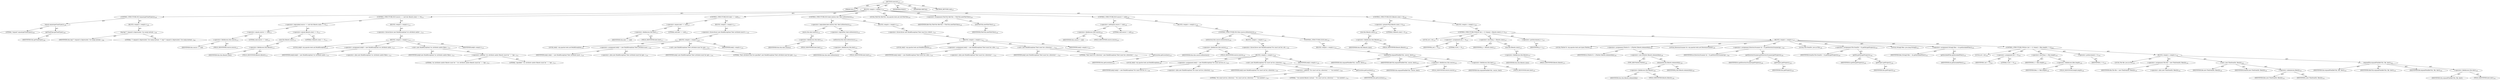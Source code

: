digraph "execute" {  
"111669149696" [label = <(METHOD,execute)<SUB>107</SUB>> ]
"115964116992" [label = <(PARAM,this)<SUB>107</SUB>> ]
"25769803776" [label = <(BLOCK,&lt;empty&gt;,&lt;empty&gt;)<SUB>107</SUB>> ]
"47244640256" [label = <(CONTROL_STRUCTURE,IF,if (equals(getTaskType())))<SUB>108</SUB>> ]
"30064771072" [label = <(equals,equals(getTaskType()))<SUB>108</SUB>> ]
"90194313216" [label = <(LITERAL,&quot;expand&quot;,equals(getTaskType()))<SUB>108</SUB>> ]
"30064771073" [label = <(getTaskType,getTaskType())<SUB>108</SUB>> ]
"68719476736" [label = <(IDENTIFIER,this,getTaskType())<SUB>108</SUB>> ]
"25769803777" [label = <(BLOCK,&lt;empty&gt;,&lt;empty&gt;)<SUB>108</SUB>> ]
"30064771074" [label = <(log,log(&quot;!! expand is deprecated. Use unzip instead...)<SUB>109</SUB>> ]
"68719476737" [label = <(IDENTIFIER,this,log(&quot;!! expand is deprecated. Use unzip instead...)<SUB>109</SUB>> ]
"90194313217" [label = <(LITERAL,&quot;!! expand is deprecated. Use unzip instead. !!&quot;,log(&quot;!! expand is deprecated. Use unzip instead...)<SUB>109</SUB>> ]
"47244640257" [label = <(CONTROL_STRUCTURE,IF,if (source == null &amp;&amp; filesets.size() == 0))<SUB>112</SUB>> ]
"30064771075" [label = <(&lt;operator&gt;.logicalAnd,source == null &amp;&amp; filesets.size() == 0)<SUB>112</SUB>> ]
"30064771076" [label = <(&lt;operator&gt;.equals,source == null)<SUB>112</SUB>> ]
"30064771077" [label = <(&lt;operator&gt;.fieldAccess,this.source)<SUB>112</SUB>> ]
"68719476755" [label = <(IDENTIFIER,this,source == null)> ]
"55834574848" [label = <(FIELD_IDENTIFIER,source,source)<SUB>112</SUB>> ]
"90194313218" [label = <(LITERAL,null,source == null)<SUB>112</SUB>> ]
"30064771078" [label = <(&lt;operator&gt;.equals,filesets.size() == 0)<SUB>112</SUB>> ]
"30064771079" [label = <(size,this.filesets.size())<SUB>112</SUB>> ]
"30064771080" [label = <(&lt;operator&gt;.fieldAccess,this.filesets)<SUB>112</SUB>> ]
"68719476756" [label = <(IDENTIFIER,this,this.filesets.size())> ]
"55834574849" [label = <(FIELD_IDENTIFIER,filesets,filesets)<SUB>112</SUB>> ]
"90194313219" [label = <(LITERAL,0,filesets.size() == 0)<SUB>112</SUB>> ]
"25769803778" [label = <(BLOCK,&lt;empty&gt;,&lt;empty&gt;)<SUB>112</SUB>> ]
"30064771081" [label = <(&lt;operator&gt;.throw,throw new BuildException(&quot;src attribute and/or ...)<SUB>113</SUB>> ]
"25769803779" [label = <(BLOCK,&lt;empty&gt;,&lt;empty&gt;)<SUB>113</SUB>> ]
"94489280512" [label = <(LOCAL,$obj0: org.apache.tools.ant.BuildException)<SUB>113</SUB>> ]
"30064771082" [label = <(&lt;operator&gt;.assignment,$obj0 = new BuildException(&quot;src attribute and/o...)<SUB>113</SUB>> ]
"68719476757" [label = <(IDENTIFIER,$obj0,$obj0 = new BuildException(&quot;src attribute and/o...)<SUB>113</SUB>> ]
"30064771083" [label = <(&lt;operator&gt;.alloc,new BuildException(&quot;src attribute and/or filese...)<SUB>113</SUB>> ]
"30064771084" [label = <(&lt;init&gt;,new BuildException(&quot;src attribute and/or filese...)<SUB>113</SUB>> ]
"68719476758" [label = <(IDENTIFIER,$obj0,new BuildException(&quot;src attribute and/or filese...)<SUB>113</SUB>> ]
"30064771085" [label = <(&lt;operator&gt;.addition,&quot;src attribute and/or filesets must be &quot; + &quot;spe...)<SUB>113</SUB>> ]
"90194313220" [label = <(LITERAL,&quot;src attribute and/or filesets must be &quot;,&quot;src attribute and/or filesets must be &quot; + &quot;spe...)<SUB>113</SUB>> ]
"90194313221" [label = <(LITERAL,&quot;specified&quot;,&quot;src attribute and/or filesets must be &quot; + &quot;spe...)<SUB>114</SUB>> ]
"68719476759" [label = <(IDENTIFIER,$obj0,&lt;empty&gt;)<SUB>113</SUB>> ]
"47244640258" [label = <(CONTROL_STRUCTURE,IF,if (dest == null))<SUB>117</SUB>> ]
"30064771086" [label = <(&lt;operator&gt;.equals,dest == null)<SUB>117</SUB>> ]
"30064771087" [label = <(&lt;operator&gt;.fieldAccess,this.dest)<SUB>117</SUB>> ]
"68719476760" [label = <(IDENTIFIER,this,dest == null)> ]
"55834574850" [label = <(FIELD_IDENTIFIER,dest,dest)<SUB>117</SUB>> ]
"90194313222" [label = <(LITERAL,null,dest == null)<SUB>117</SUB>> ]
"25769803780" [label = <(BLOCK,&lt;empty&gt;,&lt;empty&gt;)<SUB>117</SUB>> ]
"30064771088" [label = <(&lt;operator&gt;.throw,throw new BuildException(&quot;Dest attribute must b...)<SUB>118</SUB>> ]
"25769803781" [label = <(BLOCK,&lt;empty&gt;,&lt;empty&gt;)<SUB>118</SUB>> ]
"94489280513" [label = <(LOCAL,$obj1: org.apache.tools.ant.BuildException)<SUB>118</SUB>> ]
"30064771089" [label = <(&lt;operator&gt;.assignment,$obj1 = new BuildException(&quot;Dest attribute must...)<SUB>118</SUB>> ]
"68719476761" [label = <(IDENTIFIER,$obj1,$obj1 = new BuildException(&quot;Dest attribute must...)<SUB>118</SUB>> ]
"30064771090" [label = <(&lt;operator&gt;.alloc,new BuildException(&quot;Dest attribute must be spec...)<SUB>118</SUB>> ]
"30064771091" [label = <(&lt;init&gt;,new BuildException(&quot;Dest attribute must be spec...)<SUB>118</SUB>> ]
"68719476762" [label = <(IDENTIFIER,$obj1,new BuildException(&quot;Dest attribute must be spec...)<SUB>118</SUB>> ]
"90194313223" [label = <(LITERAL,&quot;Dest attribute must be specified&quot;,new BuildException(&quot;Dest attribute must be spec...)<SUB>119</SUB>> ]
"68719476763" [label = <(IDENTIFIER,$obj1,&lt;empty&gt;)<SUB>118</SUB>> ]
"47244640259" [label = <(CONTROL_STRUCTURE,IF,if (dest.exists() &amp;&amp; !dest.isDirectory()))<SUB>122</SUB>> ]
"30064771092" [label = <(&lt;operator&gt;.logicalAnd,dest.exists() &amp;&amp; !dest.isDirectory())<SUB>122</SUB>> ]
"30064771093" [label = <(exists,this.dest.exists())<SUB>122</SUB>> ]
"30064771094" [label = <(&lt;operator&gt;.fieldAccess,this.dest)<SUB>122</SUB>> ]
"68719476764" [label = <(IDENTIFIER,this,this.dest.exists())> ]
"55834574851" [label = <(FIELD_IDENTIFIER,dest,dest)<SUB>122</SUB>> ]
"30064771095" [label = <(&lt;operator&gt;.logicalNot,!dest.isDirectory())<SUB>122</SUB>> ]
"30064771096" [label = <(isDirectory,this.dest.isDirectory())<SUB>122</SUB>> ]
"30064771097" [label = <(&lt;operator&gt;.fieldAccess,this.dest)<SUB>122</SUB>> ]
"68719476765" [label = <(IDENTIFIER,this,this.dest.isDirectory())> ]
"55834574852" [label = <(FIELD_IDENTIFIER,dest,dest)<SUB>122</SUB>> ]
"25769803782" [label = <(BLOCK,&lt;empty&gt;,&lt;empty&gt;)<SUB>122</SUB>> ]
"30064771098" [label = <(&lt;operator&gt;.throw,throw new BuildException(&quot;Dest must be a direct...)<SUB>123</SUB>> ]
"25769803783" [label = <(BLOCK,&lt;empty&gt;,&lt;empty&gt;)<SUB>123</SUB>> ]
"94489280514" [label = <(LOCAL,$obj2: org.apache.tools.ant.BuildException)<SUB>123</SUB>> ]
"30064771099" [label = <(&lt;operator&gt;.assignment,$obj2 = new BuildException(&quot;Dest must be a dire...)<SUB>123</SUB>> ]
"68719476766" [label = <(IDENTIFIER,$obj2,$obj2 = new BuildException(&quot;Dest must be a dire...)<SUB>123</SUB>> ]
"30064771100" [label = <(&lt;operator&gt;.alloc,new BuildException(&quot;Dest must be a directory.&quot;,...)<SUB>123</SUB>> ]
"30064771101" [label = <(&lt;init&gt;,new BuildException(&quot;Dest must be a directory.&quot;,...)<SUB>123</SUB>> ]
"68719476767" [label = <(IDENTIFIER,$obj2,new BuildException(&quot;Dest must be a directory.&quot;,...)<SUB>123</SUB>> ]
"90194313224" [label = <(LITERAL,&quot;Dest must be a directory.&quot;,new BuildException(&quot;Dest must be a directory.&quot;,...)<SUB>123</SUB>> ]
"30064771102" [label = <(getLocation,getLocation())<SUB>123</SUB>> ]
"68719476738" [label = <(IDENTIFIER,this,getLocation())<SUB>123</SUB>> ]
"68719476768" [label = <(IDENTIFIER,$obj2,&lt;empty&gt;)<SUB>123</SUB>> ]
"94489280515" [label = <(LOCAL,FileUtils fileUtils: org.apache.tools.ant.util.FileUtils)<SUB>126</SUB>> ]
"30064771103" [label = <(&lt;operator&gt;.assignment,FileUtils fileUtils = FileUtils.newFileUtils())<SUB>126</SUB>> ]
"68719476769" [label = <(IDENTIFIER,fileUtils,FileUtils fileUtils = FileUtils.newFileUtils())<SUB>126</SUB>> ]
"30064771104" [label = <(newFileUtils,newFileUtils())<SUB>126</SUB>> ]
"68719476770" [label = <(IDENTIFIER,FileUtils,newFileUtils())<SUB>126</SUB>> ]
"47244640260" [label = <(CONTROL_STRUCTURE,IF,if (source != null))<SUB>128</SUB>> ]
"30064771105" [label = <(&lt;operator&gt;.notEquals,source != null)<SUB>128</SUB>> ]
"30064771106" [label = <(&lt;operator&gt;.fieldAccess,this.source)<SUB>128</SUB>> ]
"68719476771" [label = <(IDENTIFIER,this,source != null)> ]
"55834574853" [label = <(FIELD_IDENTIFIER,source,source)<SUB>128</SUB>> ]
"90194313225" [label = <(LITERAL,null,source != null)<SUB>128</SUB>> ]
"25769803784" [label = <(BLOCK,&lt;empty&gt;,&lt;empty&gt;)<SUB>128</SUB>> ]
"47244640261" [label = <(CONTROL_STRUCTURE,IF,if (this.source.isDirectory()))<SUB>129</SUB>> ]
"30064771107" [label = <(isDirectory,this.source.isDirectory())<SUB>129</SUB>> ]
"30064771108" [label = <(&lt;operator&gt;.fieldAccess,this.source)<SUB>129</SUB>> ]
"68719476772" [label = <(IDENTIFIER,this,this.source.isDirectory())> ]
"55834574854" [label = <(FIELD_IDENTIFIER,source,source)<SUB>129</SUB>> ]
"25769803785" [label = <(BLOCK,&lt;empty&gt;,&lt;empty&gt;)<SUB>129</SUB>> ]
"30064771109" [label = <(&lt;operator&gt;.throw,throw new BuildException(&quot;Src must not be a dir...)<SUB>130</SUB>> ]
"25769803786" [label = <(BLOCK,&lt;empty&gt;,&lt;empty&gt;)<SUB>130</SUB>> ]
"94489280516" [label = <(LOCAL,$obj3: org.apache.tools.ant.BuildException)<SUB>130</SUB>> ]
"30064771110" [label = <(&lt;operator&gt;.assignment,$obj3 = new BuildException(&quot;Src must not be a d...)<SUB>130</SUB>> ]
"68719476773" [label = <(IDENTIFIER,$obj3,$obj3 = new BuildException(&quot;Src must not be a d...)<SUB>130</SUB>> ]
"30064771111" [label = <(&lt;operator&gt;.alloc,new BuildException(&quot;Src must not be a directory...)<SUB>130</SUB>> ]
"30064771112" [label = <(&lt;init&gt;,new BuildException(&quot;Src must not be a directory...)<SUB>130</SUB>> ]
"68719476774" [label = <(IDENTIFIER,$obj3,new BuildException(&quot;Src must not be a directory...)<SUB>130</SUB>> ]
"30064771113" [label = <(&lt;operator&gt;.addition,&quot;Src must not be a directory.&quot; + &quot; Use nested f...)<SUB>130</SUB>> ]
"90194313226" [label = <(LITERAL,&quot;Src must not be a directory.&quot;,&quot;Src must not be a directory.&quot; + &quot; Use nested f...)<SUB>130</SUB>> ]
"90194313227" [label = <(LITERAL,&quot; Use nested filesets instead.&quot;,&quot;Src must not be a directory.&quot; + &quot; Use nested f...)<SUB>131</SUB>> ]
"30064771114" [label = <(getLocation,getLocation())<SUB>131</SUB>> ]
"68719476739" [label = <(IDENTIFIER,this,getLocation())<SUB>131</SUB>> ]
"68719476775" [label = <(IDENTIFIER,$obj3,&lt;empty&gt;)<SUB>130</SUB>> ]
"47244640262" [label = <(CONTROL_STRUCTURE,ELSE,else)<SUB>132</SUB>> ]
"25769803787" [label = <(BLOCK,&lt;empty&gt;,&lt;empty&gt;)<SUB>132</SUB>> ]
"30064771115" [label = <(expandFile,expandFile(fileUtils, source, dest))<SUB>133</SUB>> ]
"68719476740" [label = <(IDENTIFIER,this,expandFile(fileUtils, source, dest))<SUB>133</SUB>> ]
"68719476776" [label = <(IDENTIFIER,fileUtils,expandFile(fileUtils, source, dest))<SUB>133</SUB>> ]
"30064771116" [label = <(&lt;operator&gt;.fieldAccess,this.source)<SUB>133</SUB>> ]
"68719476777" [label = <(IDENTIFIER,this,expandFile(fileUtils, source, dest))> ]
"55834574855" [label = <(FIELD_IDENTIFIER,source,source)<SUB>133</SUB>> ]
"30064771117" [label = <(&lt;operator&gt;.fieldAccess,this.dest)<SUB>133</SUB>> ]
"68719476778" [label = <(IDENTIFIER,this,expandFile(fileUtils, source, dest))> ]
"55834574856" [label = <(FIELD_IDENTIFIER,dest,dest)<SUB>133</SUB>> ]
"47244640263" [label = <(CONTROL_STRUCTURE,IF,if (filesets.size() &gt; 0))<SUB>136</SUB>> ]
"30064771118" [label = <(&lt;operator&gt;.greaterThan,filesets.size() &gt; 0)<SUB>136</SUB>> ]
"30064771119" [label = <(size,this.filesets.size())<SUB>136</SUB>> ]
"30064771120" [label = <(&lt;operator&gt;.fieldAccess,this.filesets)<SUB>136</SUB>> ]
"68719476779" [label = <(IDENTIFIER,this,this.filesets.size())> ]
"55834574857" [label = <(FIELD_IDENTIFIER,filesets,filesets)<SUB>136</SUB>> ]
"90194313228" [label = <(LITERAL,0,filesets.size() &gt; 0)<SUB>136</SUB>> ]
"25769803788" [label = <(BLOCK,&lt;empty&gt;,&lt;empty&gt;)<SUB>136</SUB>> ]
"47244640264" [label = <(CONTROL_STRUCTURE,FOR,for (int j = 0; Some(j &lt; filesets.size()); j++))<SUB>137</SUB>> ]
"94489280517" [label = <(LOCAL,int j: int)<SUB>137</SUB>> ]
"30064771121" [label = <(&lt;operator&gt;.assignment,int j = 0)<SUB>137</SUB>> ]
"68719476780" [label = <(IDENTIFIER,j,int j = 0)<SUB>137</SUB>> ]
"90194313229" [label = <(LITERAL,0,int j = 0)<SUB>137</SUB>> ]
"30064771122" [label = <(&lt;operator&gt;.lessThan,j &lt; filesets.size())<SUB>137</SUB>> ]
"68719476781" [label = <(IDENTIFIER,j,j &lt; filesets.size())<SUB>137</SUB>> ]
"30064771123" [label = <(size,this.filesets.size())<SUB>137</SUB>> ]
"30064771124" [label = <(&lt;operator&gt;.fieldAccess,this.filesets)<SUB>137</SUB>> ]
"68719476782" [label = <(IDENTIFIER,this,this.filesets.size())> ]
"55834574858" [label = <(FIELD_IDENTIFIER,filesets,filesets)<SUB>137</SUB>> ]
"30064771125" [label = <(&lt;operator&gt;.postIncrement,j++)<SUB>137</SUB>> ]
"68719476783" [label = <(IDENTIFIER,j,j++)<SUB>137</SUB>> ]
"25769803789" [label = <(BLOCK,&lt;empty&gt;,&lt;empty&gt;)<SUB>137</SUB>> ]
"94489280518" [label = <(LOCAL,FileSet fs: org.apache.tools.ant.types.FileSet)<SUB>138</SUB>> ]
"30064771126" [label = <(&lt;operator&gt;.assignment,FileSet fs = (FileSet) filesets.elementAt(j))<SUB>138</SUB>> ]
"68719476784" [label = <(IDENTIFIER,fs,FileSet fs = (FileSet) filesets.elementAt(j))<SUB>138</SUB>> ]
"30064771127" [label = <(&lt;operator&gt;.cast,(FileSet) filesets.elementAt(j))<SUB>138</SUB>> ]
"180388626432" [label = <(TYPE_REF,FileSet,FileSet)<SUB>138</SUB>> ]
"30064771128" [label = <(elementAt,this.filesets.elementAt(j))<SUB>138</SUB>> ]
"30064771129" [label = <(&lt;operator&gt;.fieldAccess,this.filesets)<SUB>138</SUB>> ]
"68719476785" [label = <(IDENTIFIER,this,this.filesets.elementAt(j))> ]
"55834574859" [label = <(FIELD_IDENTIFIER,filesets,filesets)<SUB>138</SUB>> ]
"68719476786" [label = <(IDENTIFIER,j,this.filesets.elementAt(j))<SUB>138</SUB>> ]
"94489280519" [label = <(LOCAL,DirectoryScanner ds: org.apache.tools.ant.DirectoryScanner)<SUB>139</SUB>> ]
"30064771130" [label = <(&lt;operator&gt;.assignment,DirectoryScanner ds = fs.getDirectoryScanner(ge...)<SUB>139</SUB>> ]
"68719476787" [label = <(IDENTIFIER,ds,DirectoryScanner ds = fs.getDirectoryScanner(ge...)<SUB>139</SUB>> ]
"30064771131" [label = <(getDirectoryScanner,getDirectoryScanner(getProject()))<SUB>139</SUB>> ]
"68719476788" [label = <(IDENTIFIER,fs,getDirectoryScanner(getProject()))<SUB>139</SUB>> ]
"30064771132" [label = <(getProject,getProject())<SUB>139</SUB>> ]
"68719476741" [label = <(IDENTIFIER,this,getProject())<SUB>139</SUB>> ]
"94489280520" [label = <(LOCAL,File fromDir: java.io.File)<SUB>140</SUB>> ]
"30064771133" [label = <(&lt;operator&gt;.assignment,File fromDir = fs.getDir(getProject()))<SUB>140</SUB>> ]
"68719476789" [label = <(IDENTIFIER,fromDir,File fromDir = fs.getDir(getProject()))<SUB>140</SUB>> ]
"30064771134" [label = <(getDir,getDir(getProject()))<SUB>140</SUB>> ]
"68719476790" [label = <(IDENTIFIER,fs,getDir(getProject()))<SUB>140</SUB>> ]
"30064771135" [label = <(getProject,getProject())<SUB>140</SUB>> ]
"68719476742" [label = <(IDENTIFIER,this,getProject())<SUB>140</SUB>> ]
"94489280521" [label = <(LOCAL,String[] files: java.lang.String[])<SUB>142</SUB>> ]
"30064771136" [label = <(&lt;operator&gt;.assignment,String[] files = ds.getIncludedFiles())<SUB>142</SUB>> ]
"68719476791" [label = <(IDENTIFIER,files,String[] files = ds.getIncludedFiles())<SUB>142</SUB>> ]
"30064771137" [label = <(getIncludedFiles,getIncludedFiles())<SUB>142</SUB>> ]
"68719476792" [label = <(IDENTIFIER,ds,getIncludedFiles())<SUB>142</SUB>> ]
"47244640265" [label = <(CONTROL_STRUCTURE,FOR,for (int i = 0; Some(i &lt; files.length); ++i))<SUB>143</SUB>> ]
"94489280522" [label = <(LOCAL,int i: int)<SUB>143</SUB>> ]
"30064771138" [label = <(&lt;operator&gt;.assignment,int i = 0)<SUB>143</SUB>> ]
"68719476793" [label = <(IDENTIFIER,i,int i = 0)<SUB>143</SUB>> ]
"90194313230" [label = <(LITERAL,0,int i = 0)<SUB>143</SUB>> ]
"30064771139" [label = <(&lt;operator&gt;.lessThan,i &lt; files.length)<SUB>143</SUB>> ]
"68719476794" [label = <(IDENTIFIER,i,i &lt; files.length)<SUB>143</SUB>> ]
"30064771140" [label = <(&lt;operator&gt;.fieldAccess,files.length)<SUB>143</SUB>> ]
"68719476795" [label = <(IDENTIFIER,files,i &lt; files.length)<SUB>143</SUB>> ]
"55834574860" [label = <(FIELD_IDENTIFIER,length,length)<SUB>143</SUB>> ]
"30064771141" [label = <(&lt;operator&gt;.preIncrement,++i)<SUB>143</SUB>> ]
"68719476796" [label = <(IDENTIFIER,i,++i)<SUB>143</SUB>> ]
"25769803790" [label = <(BLOCK,&lt;empty&gt;,&lt;empty&gt;)<SUB>143</SUB>> ]
"94489280523" [label = <(LOCAL,File file: java.io.File)<SUB>144</SUB>> ]
"30064771142" [label = <(&lt;operator&gt;.assignment,File file = new File(fromDir, files[i]))<SUB>144</SUB>> ]
"68719476797" [label = <(IDENTIFIER,file,File file = new File(fromDir, files[i]))<SUB>144</SUB>> ]
"30064771143" [label = <(&lt;operator&gt;.alloc,new File(fromDir, files[i]))<SUB>144</SUB>> ]
"30064771144" [label = <(&lt;init&gt;,new File(fromDir, files[i]))<SUB>144</SUB>> ]
"68719476798" [label = <(IDENTIFIER,file,new File(fromDir, files[i]))<SUB>144</SUB>> ]
"68719476799" [label = <(IDENTIFIER,fromDir,new File(fromDir, files[i]))<SUB>144</SUB>> ]
"30064771145" [label = <(&lt;operator&gt;.indexAccess,files[i])<SUB>144</SUB>> ]
"68719476800" [label = <(IDENTIFIER,files,new File(fromDir, files[i]))<SUB>144</SUB>> ]
"68719476801" [label = <(IDENTIFIER,i,new File(fromDir, files[i]))<SUB>144</SUB>> ]
"30064771146" [label = <(expandFile,expandFile(fileUtils, file, dest))<SUB>145</SUB>> ]
"68719476743" [label = <(IDENTIFIER,this,expandFile(fileUtils, file, dest))<SUB>145</SUB>> ]
"68719476802" [label = <(IDENTIFIER,fileUtils,expandFile(fileUtils, file, dest))<SUB>145</SUB>> ]
"68719476803" [label = <(IDENTIFIER,file,expandFile(fileUtils, file, dest))<SUB>145</SUB>> ]
"30064771147" [label = <(&lt;operator&gt;.fieldAccess,this.dest)<SUB>145</SUB>> ]
"68719476804" [label = <(IDENTIFIER,this,expandFile(fileUtils, file, dest))> ]
"55834574861" [label = <(FIELD_IDENTIFIER,dest,dest)<SUB>145</SUB>> ]
"133143986184" [label = <(MODIFIER,PUBLIC)> ]
"133143986185" [label = <(MODIFIER,VIRTUAL)> ]
"128849018880" [label = <(METHOD_RETURN,void)<SUB>107</SUB>> ]
  "111669149696" -> "115964116992"  [ label = "AST: "] 
  "111669149696" -> "25769803776"  [ label = "AST: "] 
  "111669149696" -> "133143986184"  [ label = "AST: "] 
  "111669149696" -> "133143986185"  [ label = "AST: "] 
  "111669149696" -> "128849018880"  [ label = "AST: "] 
  "25769803776" -> "47244640256"  [ label = "AST: "] 
  "25769803776" -> "47244640257"  [ label = "AST: "] 
  "25769803776" -> "47244640258"  [ label = "AST: "] 
  "25769803776" -> "47244640259"  [ label = "AST: "] 
  "25769803776" -> "94489280515"  [ label = "AST: "] 
  "25769803776" -> "30064771103"  [ label = "AST: "] 
  "25769803776" -> "47244640260"  [ label = "AST: "] 
  "25769803776" -> "47244640263"  [ label = "AST: "] 
  "47244640256" -> "30064771072"  [ label = "AST: "] 
  "47244640256" -> "25769803777"  [ label = "AST: "] 
  "30064771072" -> "90194313216"  [ label = "AST: "] 
  "30064771072" -> "30064771073"  [ label = "AST: "] 
  "30064771073" -> "68719476736"  [ label = "AST: "] 
  "25769803777" -> "30064771074"  [ label = "AST: "] 
  "30064771074" -> "68719476737"  [ label = "AST: "] 
  "30064771074" -> "90194313217"  [ label = "AST: "] 
  "47244640257" -> "30064771075"  [ label = "AST: "] 
  "47244640257" -> "25769803778"  [ label = "AST: "] 
  "30064771075" -> "30064771076"  [ label = "AST: "] 
  "30064771075" -> "30064771078"  [ label = "AST: "] 
  "30064771076" -> "30064771077"  [ label = "AST: "] 
  "30064771076" -> "90194313218"  [ label = "AST: "] 
  "30064771077" -> "68719476755"  [ label = "AST: "] 
  "30064771077" -> "55834574848"  [ label = "AST: "] 
  "30064771078" -> "30064771079"  [ label = "AST: "] 
  "30064771078" -> "90194313219"  [ label = "AST: "] 
  "30064771079" -> "30064771080"  [ label = "AST: "] 
  "30064771080" -> "68719476756"  [ label = "AST: "] 
  "30064771080" -> "55834574849"  [ label = "AST: "] 
  "25769803778" -> "30064771081"  [ label = "AST: "] 
  "30064771081" -> "25769803779"  [ label = "AST: "] 
  "25769803779" -> "94489280512"  [ label = "AST: "] 
  "25769803779" -> "30064771082"  [ label = "AST: "] 
  "25769803779" -> "30064771084"  [ label = "AST: "] 
  "25769803779" -> "68719476759"  [ label = "AST: "] 
  "30064771082" -> "68719476757"  [ label = "AST: "] 
  "30064771082" -> "30064771083"  [ label = "AST: "] 
  "30064771084" -> "68719476758"  [ label = "AST: "] 
  "30064771084" -> "30064771085"  [ label = "AST: "] 
  "30064771085" -> "90194313220"  [ label = "AST: "] 
  "30064771085" -> "90194313221"  [ label = "AST: "] 
  "47244640258" -> "30064771086"  [ label = "AST: "] 
  "47244640258" -> "25769803780"  [ label = "AST: "] 
  "30064771086" -> "30064771087"  [ label = "AST: "] 
  "30064771086" -> "90194313222"  [ label = "AST: "] 
  "30064771087" -> "68719476760"  [ label = "AST: "] 
  "30064771087" -> "55834574850"  [ label = "AST: "] 
  "25769803780" -> "30064771088"  [ label = "AST: "] 
  "30064771088" -> "25769803781"  [ label = "AST: "] 
  "25769803781" -> "94489280513"  [ label = "AST: "] 
  "25769803781" -> "30064771089"  [ label = "AST: "] 
  "25769803781" -> "30064771091"  [ label = "AST: "] 
  "25769803781" -> "68719476763"  [ label = "AST: "] 
  "30064771089" -> "68719476761"  [ label = "AST: "] 
  "30064771089" -> "30064771090"  [ label = "AST: "] 
  "30064771091" -> "68719476762"  [ label = "AST: "] 
  "30064771091" -> "90194313223"  [ label = "AST: "] 
  "47244640259" -> "30064771092"  [ label = "AST: "] 
  "47244640259" -> "25769803782"  [ label = "AST: "] 
  "30064771092" -> "30064771093"  [ label = "AST: "] 
  "30064771092" -> "30064771095"  [ label = "AST: "] 
  "30064771093" -> "30064771094"  [ label = "AST: "] 
  "30064771094" -> "68719476764"  [ label = "AST: "] 
  "30064771094" -> "55834574851"  [ label = "AST: "] 
  "30064771095" -> "30064771096"  [ label = "AST: "] 
  "30064771096" -> "30064771097"  [ label = "AST: "] 
  "30064771097" -> "68719476765"  [ label = "AST: "] 
  "30064771097" -> "55834574852"  [ label = "AST: "] 
  "25769803782" -> "30064771098"  [ label = "AST: "] 
  "30064771098" -> "25769803783"  [ label = "AST: "] 
  "25769803783" -> "94489280514"  [ label = "AST: "] 
  "25769803783" -> "30064771099"  [ label = "AST: "] 
  "25769803783" -> "30064771101"  [ label = "AST: "] 
  "25769803783" -> "68719476768"  [ label = "AST: "] 
  "30064771099" -> "68719476766"  [ label = "AST: "] 
  "30064771099" -> "30064771100"  [ label = "AST: "] 
  "30064771101" -> "68719476767"  [ label = "AST: "] 
  "30064771101" -> "90194313224"  [ label = "AST: "] 
  "30064771101" -> "30064771102"  [ label = "AST: "] 
  "30064771102" -> "68719476738"  [ label = "AST: "] 
  "30064771103" -> "68719476769"  [ label = "AST: "] 
  "30064771103" -> "30064771104"  [ label = "AST: "] 
  "30064771104" -> "68719476770"  [ label = "AST: "] 
  "47244640260" -> "30064771105"  [ label = "AST: "] 
  "47244640260" -> "25769803784"  [ label = "AST: "] 
  "30064771105" -> "30064771106"  [ label = "AST: "] 
  "30064771105" -> "90194313225"  [ label = "AST: "] 
  "30064771106" -> "68719476771"  [ label = "AST: "] 
  "30064771106" -> "55834574853"  [ label = "AST: "] 
  "25769803784" -> "47244640261"  [ label = "AST: "] 
  "47244640261" -> "30064771107"  [ label = "AST: "] 
  "47244640261" -> "25769803785"  [ label = "AST: "] 
  "47244640261" -> "47244640262"  [ label = "AST: "] 
  "30064771107" -> "30064771108"  [ label = "AST: "] 
  "30064771108" -> "68719476772"  [ label = "AST: "] 
  "30064771108" -> "55834574854"  [ label = "AST: "] 
  "25769803785" -> "30064771109"  [ label = "AST: "] 
  "30064771109" -> "25769803786"  [ label = "AST: "] 
  "25769803786" -> "94489280516"  [ label = "AST: "] 
  "25769803786" -> "30064771110"  [ label = "AST: "] 
  "25769803786" -> "30064771112"  [ label = "AST: "] 
  "25769803786" -> "68719476775"  [ label = "AST: "] 
  "30064771110" -> "68719476773"  [ label = "AST: "] 
  "30064771110" -> "30064771111"  [ label = "AST: "] 
  "30064771112" -> "68719476774"  [ label = "AST: "] 
  "30064771112" -> "30064771113"  [ label = "AST: "] 
  "30064771112" -> "30064771114"  [ label = "AST: "] 
  "30064771113" -> "90194313226"  [ label = "AST: "] 
  "30064771113" -> "90194313227"  [ label = "AST: "] 
  "30064771114" -> "68719476739"  [ label = "AST: "] 
  "47244640262" -> "25769803787"  [ label = "AST: "] 
  "25769803787" -> "30064771115"  [ label = "AST: "] 
  "30064771115" -> "68719476740"  [ label = "AST: "] 
  "30064771115" -> "68719476776"  [ label = "AST: "] 
  "30064771115" -> "30064771116"  [ label = "AST: "] 
  "30064771115" -> "30064771117"  [ label = "AST: "] 
  "30064771116" -> "68719476777"  [ label = "AST: "] 
  "30064771116" -> "55834574855"  [ label = "AST: "] 
  "30064771117" -> "68719476778"  [ label = "AST: "] 
  "30064771117" -> "55834574856"  [ label = "AST: "] 
  "47244640263" -> "30064771118"  [ label = "AST: "] 
  "47244640263" -> "25769803788"  [ label = "AST: "] 
  "30064771118" -> "30064771119"  [ label = "AST: "] 
  "30064771118" -> "90194313228"  [ label = "AST: "] 
  "30064771119" -> "30064771120"  [ label = "AST: "] 
  "30064771120" -> "68719476779"  [ label = "AST: "] 
  "30064771120" -> "55834574857"  [ label = "AST: "] 
  "25769803788" -> "47244640264"  [ label = "AST: "] 
  "47244640264" -> "94489280517"  [ label = "AST: "] 
  "47244640264" -> "30064771121"  [ label = "AST: "] 
  "47244640264" -> "30064771122"  [ label = "AST: "] 
  "47244640264" -> "30064771125"  [ label = "AST: "] 
  "47244640264" -> "25769803789"  [ label = "AST: "] 
  "30064771121" -> "68719476780"  [ label = "AST: "] 
  "30064771121" -> "90194313229"  [ label = "AST: "] 
  "30064771122" -> "68719476781"  [ label = "AST: "] 
  "30064771122" -> "30064771123"  [ label = "AST: "] 
  "30064771123" -> "30064771124"  [ label = "AST: "] 
  "30064771124" -> "68719476782"  [ label = "AST: "] 
  "30064771124" -> "55834574858"  [ label = "AST: "] 
  "30064771125" -> "68719476783"  [ label = "AST: "] 
  "25769803789" -> "94489280518"  [ label = "AST: "] 
  "25769803789" -> "30064771126"  [ label = "AST: "] 
  "25769803789" -> "94489280519"  [ label = "AST: "] 
  "25769803789" -> "30064771130"  [ label = "AST: "] 
  "25769803789" -> "94489280520"  [ label = "AST: "] 
  "25769803789" -> "30064771133"  [ label = "AST: "] 
  "25769803789" -> "94489280521"  [ label = "AST: "] 
  "25769803789" -> "30064771136"  [ label = "AST: "] 
  "25769803789" -> "47244640265"  [ label = "AST: "] 
  "30064771126" -> "68719476784"  [ label = "AST: "] 
  "30064771126" -> "30064771127"  [ label = "AST: "] 
  "30064771127" -> "180388626432"  [ label = "AST: "] 
  "30064771127" -> "30064771128"  [ label = "AST: "] 
  "30064771128" -> "30064771129"  [ label = "AST: "] 
  "30064771128" -> "68719476786"  [ label = "AST: "] 
  "30064771129" -> "68719476785"  [ label = "AST: "] 
  "30064771129" -> "55834574859"  [ label = "AST: "] 
  "30064771130" -> "68719476787"  [ label = "AST: "] 
  "30064771130" -> "30064771131"  [ label = "AST: "] 
  "30064771131" -> "68719476788"  [ label = "AST: "] 
  "30064771131" -> "30064771132"  [ label = "AST: "] 
  "30064771132" -> "68719476741"  [ label = "AST: "] 
  "30064771133" -> "68719476789"  [ label = "AST: "] 
  "30064771133" -> "30064771134"  [ label = "AST: "] 
  "30064771134" -> "68719476790"  [ label = "AST: "] 
  "30064771134" -> "30064771135"  [ label = "AST: "] 
  "30064771135" -> "68719476742"  [ label = "AST: "] 
  "30064771136" -> "68719476791"  [ label = "AST: "] 
  "30064771136" -> "30064771137"  [ label = "AST: "] 
  "30064771137" -> "68719476792"  [ label = "AST: "] 
  "47244640265" -> "94489280522"  [ label = "AST: "] 
  "47244640265" -> "30064771138"  [ label = "AST: "] 
  "47244640265" -> "30064771139"  [ label = "AST: "] 
  "47244640265" -> "30064771141"  [ label = "AST: "] 
  "47244640265" -> "25769803790"  [ label = "AST: "] 
  "30064771138" -> "68719476793"  [ label = "AST: "] 
  "30064771138" -> "90194313230"  [ label = "AST: "] 
  "30064771139" -> "68719476794"  [ label = "AST: "] 
  "30064771139" -> "30064771140"  [ label = "AST: "] 
  "30064771140" -> "68719476795"  [ label = "AST: "] 
  "30064771140" -> "55834574860"  [ label = "AST: "] 
  "30064771141" -> "68719476796"  [ label = "AST: "] 
  "25769803790" -> "94489280523"  [ label = "AST: "] 
  "25769803790" -> "30064771142"  [ label = "AST: "] 
  "25769803790" -> "30064771144"  [ label = "AST: "] 
  "25769803790" -> "30064771146"  [ label = "AST: "] 
  "30064771142" -> "68719476797"  [ label = "AST: "] 
  "30064771142" -> "30064771143"  [ label = "AST: "] 
  "30064771144" -> "68719476798"  [ label = "AST: "] 
  "30064771144" -> "68719476799"  [ label = "AST: "] 
  "30064771144" -> "30064771145"  [ label = "AST: "] 
  "30064771145" -> "68719476800"  [ label = "AST: "] 
  "30064771145" -> "68719476801"  [ label = "AST: "] 
  "30064771146" -> "68719476743"  [ label = "AST: "] 
  "30064771146" -> "68719476802"  [ label = "AST: "] 
  "30064771146" -> "68719476803"  [ label = "AST: "] 
  "30064771146" -> "30064771147"  [ label = "AST: "] 
  "30064771147" -> "68719476804"  [ label = "AST: "] 
  "30064771147" -> "55834574861"  [ label = "AST: "] 
  "111669149696" -> "115964116992"  [ label = "DDG: "] 
}
